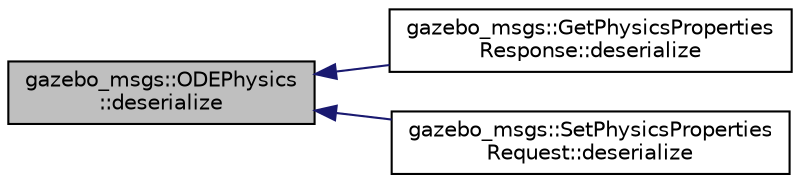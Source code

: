 digraph "gazebo_msgs::ODEPhysics::deserialize"
{
  edge [fontname="Helvetica",fontsize="10",labelfontname="Helvetica",labelfontsize="10"];
  node [fontname="Helvetica",fontsize="10",shape=record];
  rankdir="LR";
  Node1 [label="gazebo_msgs::ODEPhysics\l::deserialize",height=0.2,width=0.4,color="black", fillcolor="grey75", style="filled" fontcolor="black"];
  Node1 -> Node2 [dir="back",color="midnightblue",fontsize="10",style="solid",fontname="Helvetica"];
  Node2 [label="gazebo_msgs::GetPhysicsProperties\lResponse::deserialize",height=0.2,width=0.4,color="black", fillcolor="white", style="filled",URL="$classgazebo__msgs_1_1_get_physics_properties_response.html#a9c04828bf813aa507bd12601105311b6"];
  Node1 -> Node3 [dir="back",color="midnightblue",fontsize="10",style="solid",fontname="Helvetica"];
  Node3 [label="gazebo_msgs::SetPhysicsProperties\lRequest::deserialize",height=0.2,width=0.4,color="black", fillcolor="white", style="filled",URL="$classgazebo__msgs_1_1_set_physics_properties_request.html#a7ace2ab99072df93a9d2a3a8eebb9dd8"];
}

